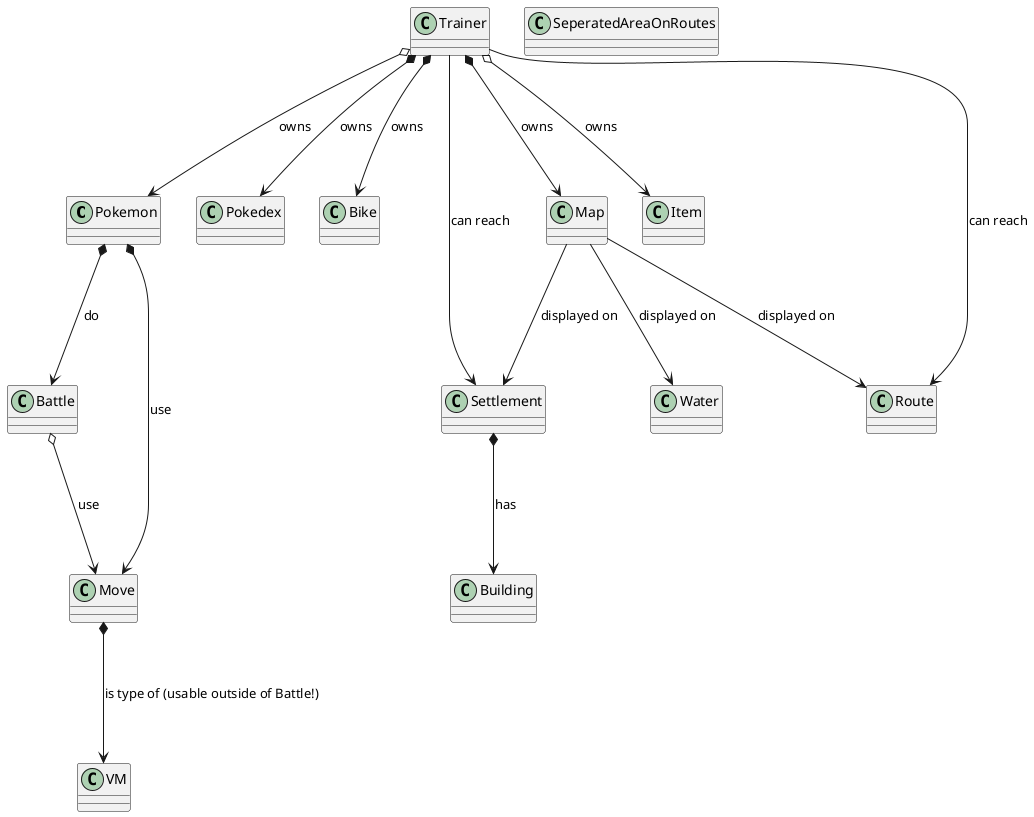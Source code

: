 @startuml

class Pokemon

class Battle

class Move

Class VM

class Pokedex

class Trainer

class Bike 

class Settlement

class SeperatedAreaOnRoutes

class Map

class Item

class Building

class Route

class Water


Trainer o---> Pokemon: owns

Trainer o---> Item: owns

Trainer *---> Map: owns

Trainer *---> Pokedex: owns

Trainer *---> Bike: owns

Trainer ---> Settlement: can reach

Trainer ---> Route: can reach

Map ---> Settlement: displayed on

Map ---> Route: displayed on 

Map ---> Water: displayed on

Settlement *---> Building: has 

Pokemon *---> Battle: do

Pokemon *---> Move: use 

Battle o---> Move: use

Move *---> VM: is type of (usable outside of Battle!)


@enduml
